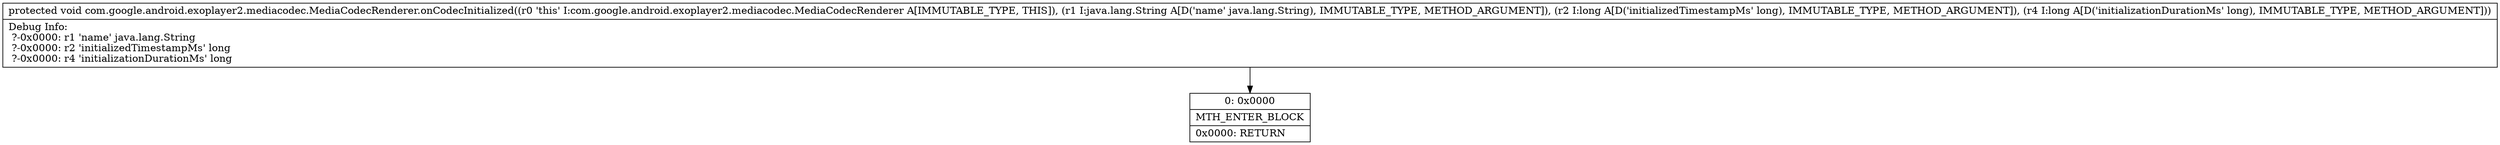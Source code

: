 digraph "CFG forcom.google.android.exoplayer2.mediacodec.MediaCodecRenderer.onCodecInitialized(Ljava\/lang\/String;JJ)V" {
Node_0 [shape=record,label="{0\:\ 0x0000|MTH_ENTER_BLOCK\l|0x0000: RETURN   \l}"];
MethodNode[shape=record,label="{protected void com.google.android.exoplayer2.mediacodec.MediaCodecRenderer.onCodecInitialized((r0 'this' I:com.google.android.exoplayer2.mediacodec.MediaCodecRenderer A[IMMUTABLE_TYPE, THIS]), (r1 I:java.lang.String A[D('name' java.lang.String), IMMUTABLE_TYPE, METHOD_ARGUMENT]), (r2 I:long A[D('initializedTimestampMs' long), IMMUTABLE_TYPE, METHOD_ARGUMENT]), (r4 I:long A[D('initializationDurationMs' long), IMMUTABLE_TYPE, METHOD_ARGUMENT]))  | Debug Info:\l  ?\-0x0000: r1 'name' java.lang.String\l  ?\-0x0000: r2 'initializedTimestampMs' long\l  ?\-0x0000: r4 'initializationDurationMs' long\l}"];
MethodNode -> Node_0;
}


